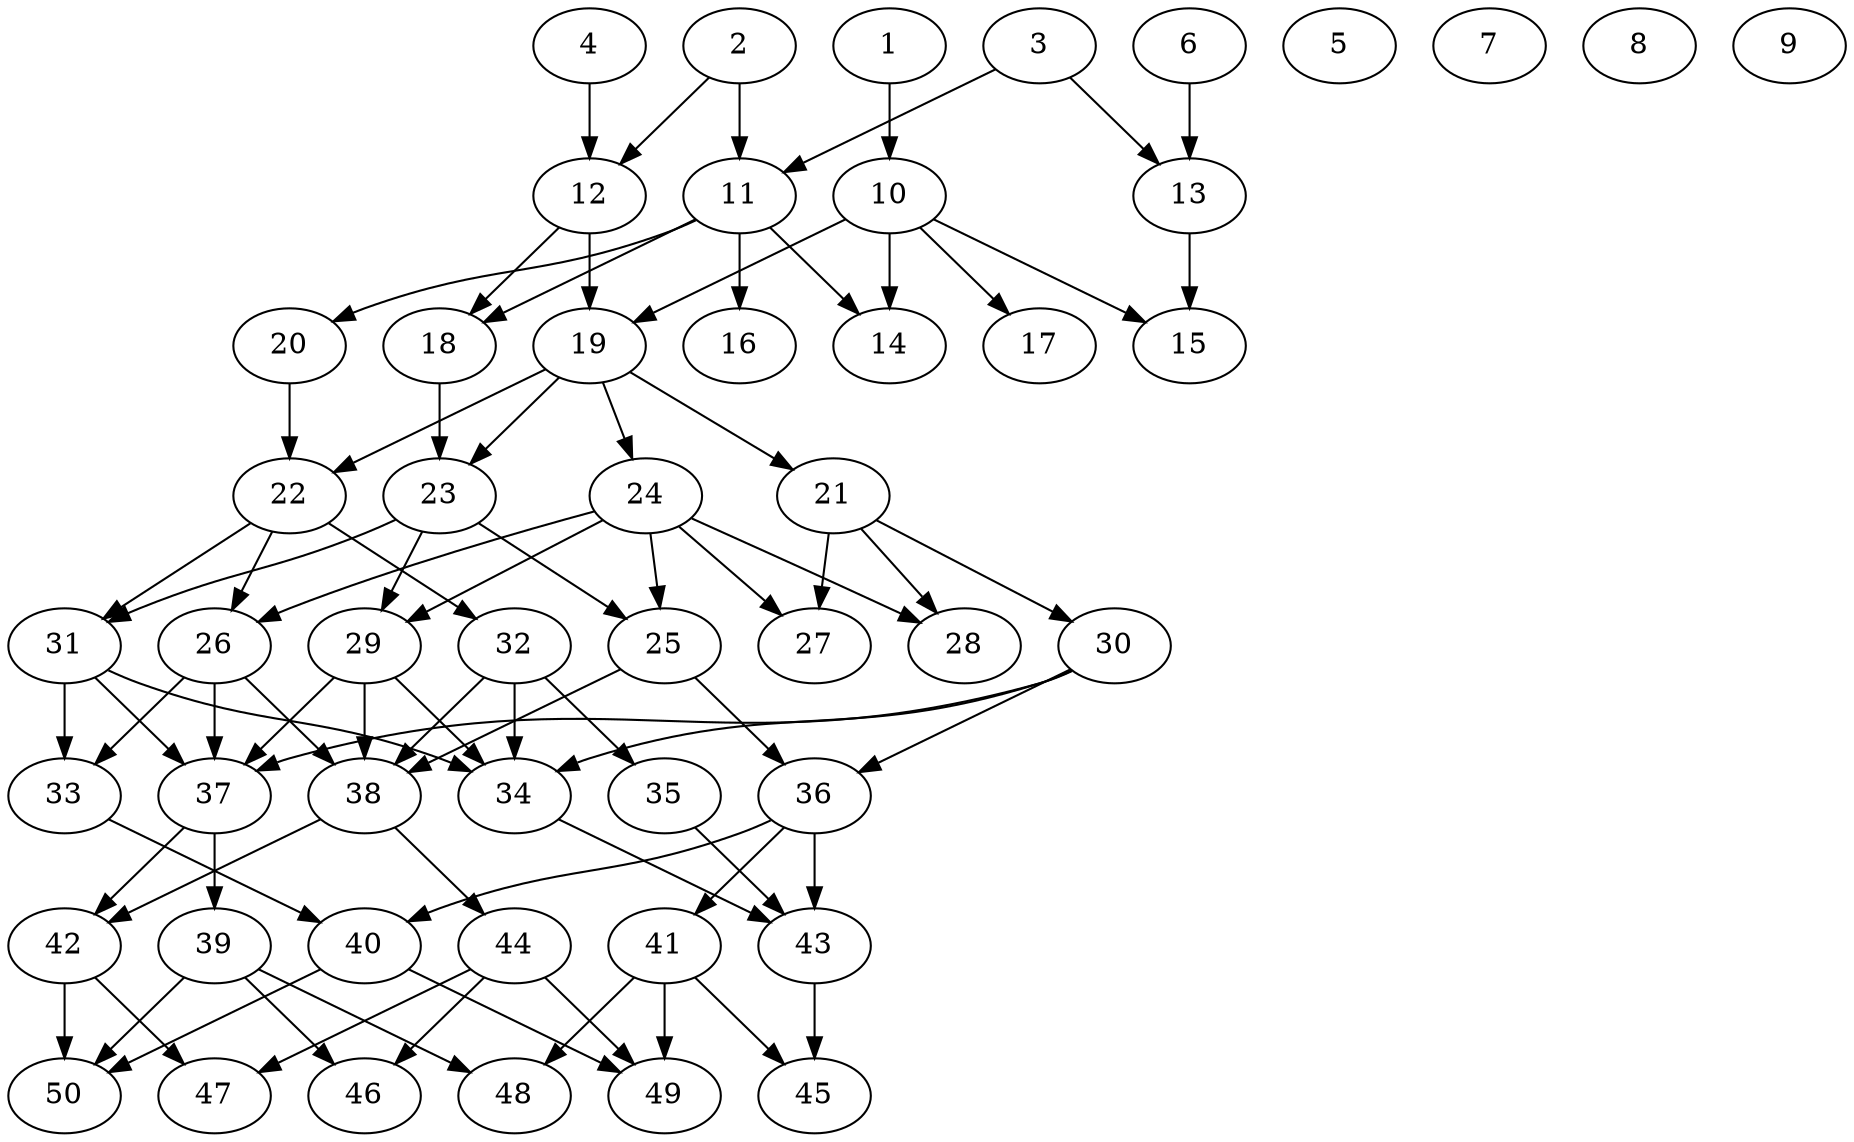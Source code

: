 // DAG automatically generated by daggen at Fri Jul 29 10:10:31 2022
// ./daggen --dot -n 50 --ccr 0.5 --fat 0.5 --regular 0.5 --density 0.5 -o data/50/random_50_24.gv 
digraph G {
  1 [compute_size="6658700657", trans_size="221802", result_size="1024", ram="29908374",alpha="0.03"]
  1 -> 10 [size ="1024"]
  2 [compute_size="319844738941", trans_size="150631", result_size="9216", ram="49514280",alpha="0.14"]
  2 -> 11 [size ="9216"]
  2 -> 12 [size ="9216"]
  3 [compute_size="23315789792", trans_size="973794", result_size="54272", ram="34126988",alpha="0.18"]
  3 -> 11 [size ="54272"]
  3 -> 13 [size ="54272"]
  4 [compute_size="68719476736", trans_size="960594", result_size="74752", ram="9903943",alpha="0.07"]
  4 -> 12 [size ="74752"]
  5 [compute_size="10100569731", trans_size="277125", result_size="0", ram="32279840",alpha="0.13"]
  6 [compute_size="134217728000", trans_size="558347", result_size="1024", ram="36868972",alpha="0.05"]
  6 -> 13 [size ="1024"]
  7 [compute_size="7618544424", trans_size="12339", result_size="0", ram="7774048",alpha="0.01"]
  8 [compute_size="275495458953", trans_size="886098", result_size="0", ram="32308246",alpha="0.15"]
  9 [compute_size="7837452260", trans_size="88969", result_size="0", ram="18352068",alpha="0.16"]
  10 [compute_size="178361611788", trans_size="1006271", result_size="74752", ram="5290733",alpha="0.02"]
  10 -> 14 [size ="74752"]
  10 -> 15 [size ="74752"]
  10 -> 17 [size ="74752"]
  10 -> 19 [size ="74752"]
  11 [compute_size="124201046448", trans_size="331056", result_size="74752", ram="11343753",alpha="0.13"]
  11 -> 14 [size ="74752"]
  11 -> 16 [size ="74752"]
  11 -> 18 [size ="74752"]
  11 -> 20 [size ="74752"]
  12 [compute_size="1188718280733", trans_size="358476", result_size="1024", ram="48200652",alpha="0.08"]
  12 -> 18 [size ="1024"]
  12 -> 19 [size ="1024"]
  13 [compute_size="7586168289", trans_size="188647", result_size="13312", ram="51179156",alpha="0.18"]
  13 -> 15 [size ="13312"]
  14 [compute_size="231928233984", trans_size="561567", result_size="0", ram="50538264",alpha="0.18"]
  15 [compute_size="2695486599", trans_size="32301", result_size="0", ram="30703538",alpha="0.11"]
  16 [compute_size="68719476736", trans_size="213412", result_size="0", ram="13013242",alpha="0.11"]
  17 [compute_size="202432325374", trans_size="155597", result_size="0", ram="18460586",alpha="0.17"]
  18 [compute_size="40698867619", trans_size="194258", result_size="70656", ram="4477764",alpha="0.07"]
  18 -> 23 [size ="70656"]
  19 [compute_size="12502428052", trans_size="1041199", result_size="1024", ram="5739374",alpha="0.07"]
  19 -> 21 [size ="1024"]
  19 -> 22 [size ="1024"]
  19 -> 23 [size ="1024"]
  19 -> 24 [size ="1024"]
  20 [compute_size="129790409580", trans_size="270117", result_size="91136", ram="13839144",alpha="0.05"]
  20 -> 22 [size ="91136"]
  21 [compute_size="173892166752", trans_size="747176", result_size="74752", ram="41471892",alpha="0.18"]
  21 -> 27 [size ="74752"]
  21 -> 28 [size ="74752"]
  21 -> 30 [size ="74752"]
  22 [compute_size="28991029248", trans_size="1003267", result_size="29696", ram="38055548",alpha="0.07"]
  22 -> 26 [size ="29696"]
  22 -> 31 [size ="29696"]
  22 -> 32 [size ="29696"]
  23 [compute_size="809845912787", trans_size="973757", result_size="54272", ram="42133308",alpha="0.02"]
  23 -> 25 [size ="54272"]
  23 -> 29 [size ="54272"]
  23 -> 31 [size ="54272"]
  24 [compute_size="68719476736", trans_size="352412", result_size="74752", ram="1174694",alpha="0.18"]
  24 -> 25 [size ="74752"]
  24 -> 26 [size ="74752"]
  24 -> 27 [size ="74752"]
  24 -> 28 [size ="74752"]
  24 -> 29 [size ="74752"]
  25 [compute_size="323584511784", trans_size="153043", result_size="1024", ram="15838842",alpha="0.09"]
  25 -> 36 [size ="1024"]
  25 -> 38 [size ="1024"]
  26 [compute_size="819099905287", trans_size="110348", result_size="54272", ram="24409124",alpha="0.04"]
  26 -> 33 [size ="54272"]
  26 -> 37 [size ="54272"]
  26 -> 38 [size ="54272"]
  27 [compute_size="576422635826", trans_size="528468", result_size="0", ram="23652288",alpha="0.06"]
  28 [compute_size="480438528427", trans_size="397741", result_size="0", ram="35954700",alpha="0.04"]
  29 [compute_size="86138706045", trans_size="442579", result_size="29696", ram="47955000",alpha="0.06"]
  29 -> 34 [size ="29696"]
  29 -> 37 [size ="29696"]
  29 -> 38 [size ="29696"]
  30 [compute_size="8589934592", trans_size="677936", result_size="70656", ram="23952384",alpha="0.17"]
  30 -> 34 [size ="70656"]
  30 -> 36 [size ="70656"]
  30 -> 37 [size ="70656"]
  31 [compute_size="12296554706", trans_size="519819", result_size="13312", ram="44587668",alpha="0.16"]
  31 -> 33 [size ="13312"]
  31 -> 34 [size ="13312"]
  31 -> 37 [size ="13312"]
  32 [compute_size="782757789696", trans_size="725912", result_size="54272", ram="33888560",alpha="0.04"]
  32 -> 34 [size ="54272"]
  32 -> 35 [size ="54272"]
  32 -> 38 [size ="54272"]
  33 [compute_size="328197846384", trans_size="204768", result_size="9216", ram="46015772",alpha="0.08"]
  33 -> 40 [size ="9216"]
  34 [compute_size="8589934592", trans_size="754182", result_size="70656", ram="10253938",alpha="0.14"]
  34 -> 43 [size ="70656"]
  35 [compute_size="90410547721", trans_size="1024399", result_size="1024", ram="51175168",alpha="0.04"]
  35 -> 43 [size ="1024"]
  36 [compute_size="231928233984", trans_size="466115", result_size="13312", ram="36296984",alpha="0.13"]
  36 -> 40 [size ="13312"]
  36 -> 41 [size ="13312"]
  36 -> 43 [size ="13312"]
  37 [compute_size="68719476736", trans_size="802139", result_size="74752", ram="21323822",alpha="0.07"]
  37 -> 39 [size ="74752"]
  37 -> 42 [size ="74752"]
  38 [compute_size="68719476736", trans_size="432914", result_size="74752", ram="36511112",alpha="0.15"]
  38 -> 42 [size ="74752"]
  38 -> 44 [size ="74752"]
  39 [compute_size="68719476736", trans_size="213020", result_size="74752", ram="39334436",alpha="0.01"]
  39 -> 46 [size ="74752"]
  39 -> 48 [size ="74752"]
  39 -> 50 [size ="74752"]
  40 [compute_size="11783641580", trans_size="740447", result_size="91136", ram="18560620",alpha="0.07"]
  40 -> 49 [size ="91136"]
  40 -> 50 [size ="91136"]
  41 [compute_size="638804947160", trans_size="45833", result_size="9216", ram="42578372",alpha="0.15"]
  41 -> 45 [size ="9216"]
  41 -> 48 [size ="9216"]
  41 -> 49 [size ="9216"]
  42 [compute_size="7783477453", trans_size="847089", result_size="13312", ram="28878498",alpha="0.16"]
  42 -> 47 [size ="13312"]
  42 -> 50 [size ="13312"]
  43 [compute_size="249963456237", trans_size="268996", result_size="13312", ram="10197633",alpha="0.20"]
  43 -> 45 [size ="13312"]
  44 [compute_size="8589934592", trans_size="240792", result_size="70656", ram="35680212",alpha="0.07"]
  44 -> 46 [size ="70656"]
  44 -> 47 [size ="70656"]
  44 -> 49 [size ="70656"]
  45 [compute_size="775222763276", trans_size="105963", result_size="0", ram="45944280",alpha="0.03"]
  46 [compute_size="8103675892", trans_size="135832", result_size="0", ram="31429280",alpha="0.10"]
  47 [compute_size="1196710533", trans_size="759451", result_size="0", ram="43120848",alpha="0.17"]
  48 [compute_size="549755813888", trans_size="250573", result_size="0", ram="48198308",alpha="0.08"]
  49 [compute_size="32187396434", trans_size="731291", result_size="0", ram="50206792",alpha="0.03"]
  50 [compute_size="5526075738", trans_size="112010", result_size="0", ram="35509880",alpha="0.15"]
}